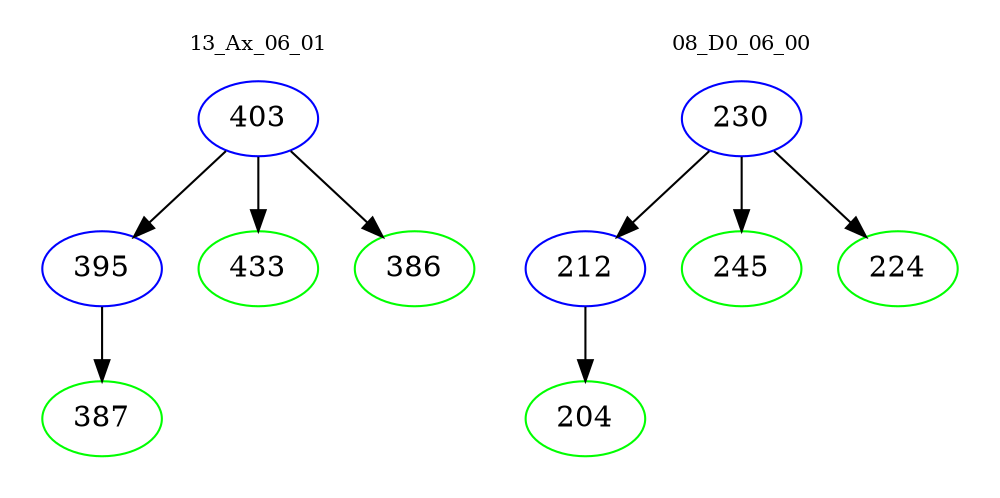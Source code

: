 digraph{
subgraph cluster_0 {
color = white
label = "13_Ax_06_01";
fontsize=10;
T0_403 [label="403", color="blue"]
T0_403 -> T0_395 [color="black"]
T0_395 [label="395", color="blue"]
T0_395 -> T0_387 [color="black"]
T0_387 [label="387", color="green"]
T0_403 -> T0_433 [color="black"]
T0_433 [label="433", color="green"]
T0_403 -> T0_386 [color="black"]
T0_386 [label="386", color="green"]
}
subgraph cluster_1 {
color = white
label = "08_D0_06_00";
fontsize=10;
T1_230 [label="230", color="blue"]
T1_230 -> T1_212 [color="black"]
T1_212 [label="212", color="blue"]
T1_212 -> T1_204 [color="black"]
T1_204 [label="204", color="green"]
T1_230 -> T1_245 [color="black"]
T1_245 [label="245", color="green"]
T1_230 -> T1_224 [color="black"]
T1_224 [label="224", color="green"]
}
}
